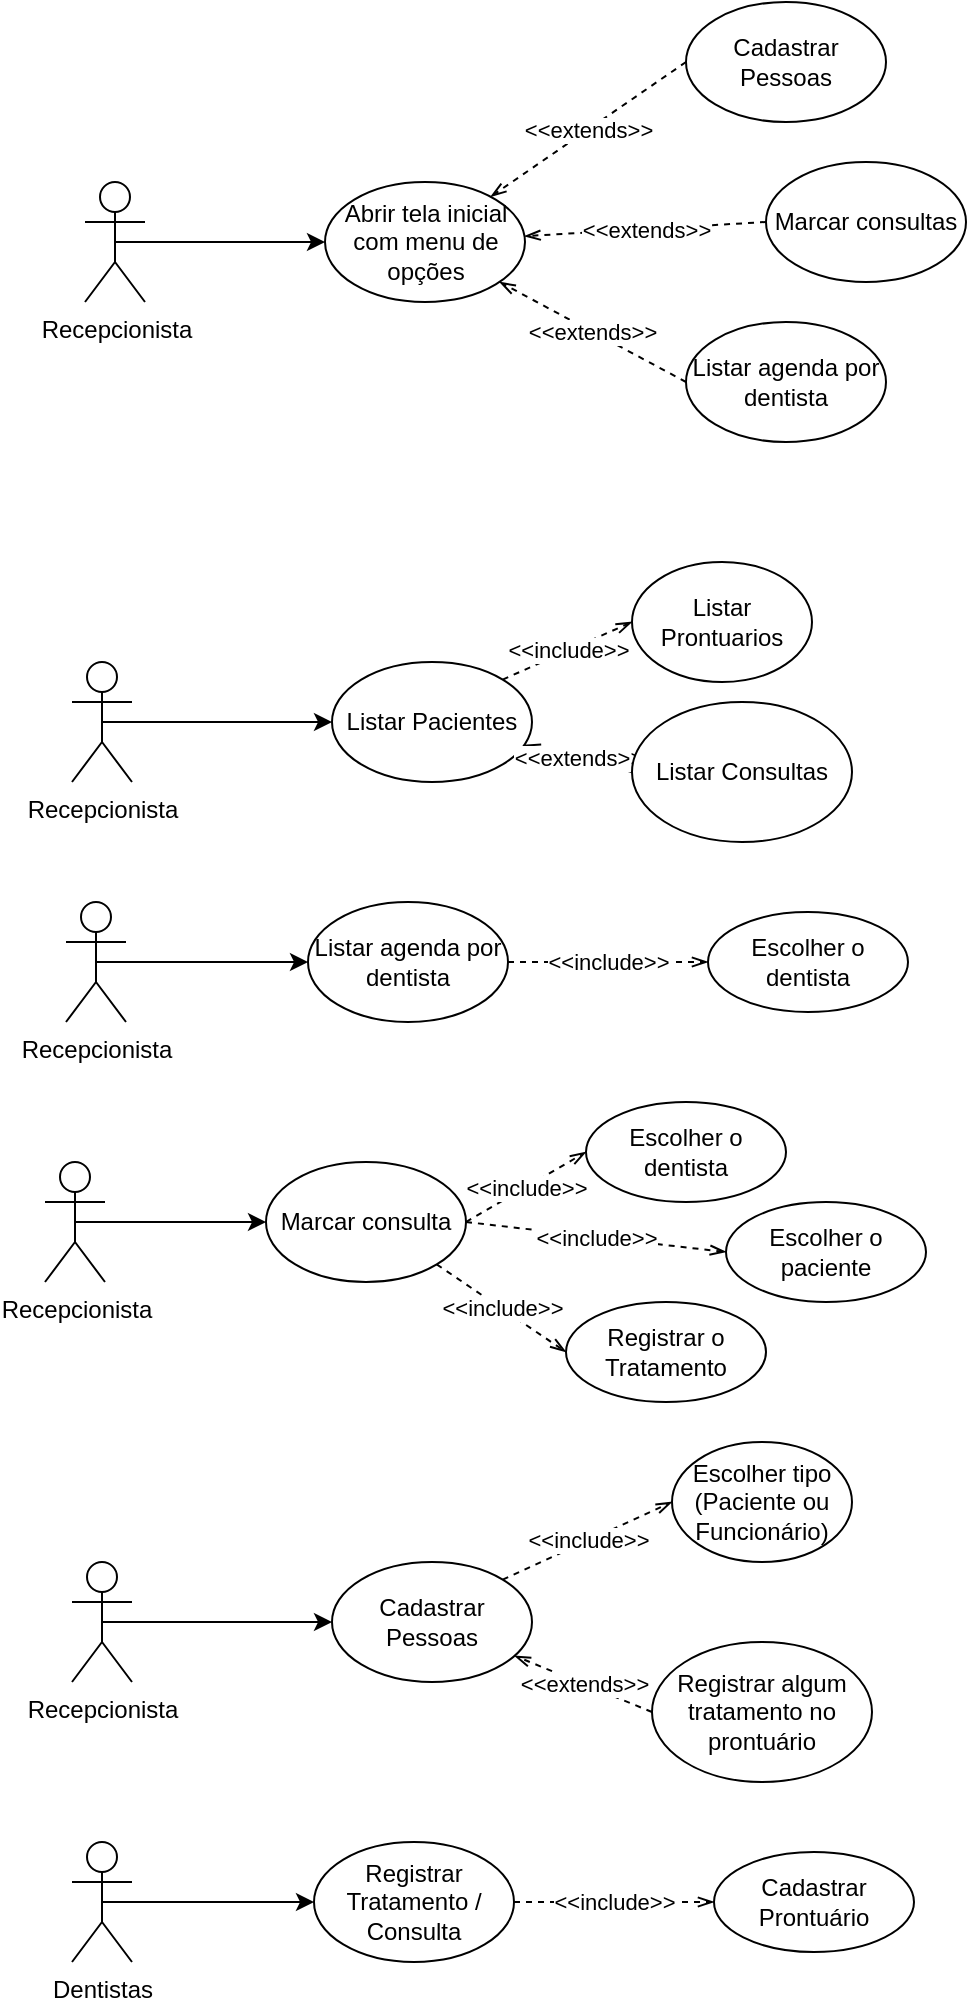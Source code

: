 <mxfile version="12.9.3" type="device"><diagram id="XwFvYuv_kGhR3PvkvoQd" name="Page-1"><mxGraphModel dx="868" dy="433" grid="1" gridSize="10" guides="1" tooltips="1" connect="1" arrows="1" fold="1" page="1" pageScale="1" pageWidth="827" pageHeight="1169" math="0" shadow="0"><root><mxCell id="0"/><mxCell id="1" parent="0"/><mxCell id="qprT6GtrKF4YWhgkiHP0-18" value="&amp;lt;&amp;lt;include&amp;gt;&amp;gt;" style="edgeStyle=none;rounded=0;orthogonalLoop=1;jettySize=auto;html=1;exitX=1;exitY=0;exitDx=0;exitDy=0;entryX=0;entryY=0.5;entryDx=0;entryDy=0;dashed=1;endArrow=openThin;endFill=0;" parent="1" source="qprT6GtrKF4YWhgkiHP0-1" target="qprT6GtrKF4YWhgkiHP0-4" edge="1"><mxGeometry relative="1" as="geometry"/></mxCell><mxCell id="qprT6GtrKF4YWhgkiHP0-1" value="Cadastrar Pessoas" style="ellipse;whiteSpace=wrap;html=1;" parent="1" vertex="1"><mxGeometry x="333" y="810" width="100" height="60" as="geometry"/></mxCell><mxCell id="qprT6GtrKF4YWhgkiHP0-2" value="Abrir tela inicial com menu de opções" style="ellipse;whiteSpace=wrap;html=1;" parent="1" vertex="1"><mxGeometry x="329.5" y="120" width="100" height="60" as="geometry"/></mxCell><mxCell id="qprT6GtrKF4YWhgkiHP0-19" value="&amp;lt;&amp;lt;include&amp;gt;&amp;gt;" style="edgeStyle=none;rounded=0;orthogonalLoop=1;jettySize=auto;html=1;exitX=1;exitY=0.5;exitDx=0;exitDy=0;entryX=0;entryY=0.5;entryDx=0;entryDy=0;dashed=1;endArrow=openThin;endFill=0;" parent="1" source="qprT6GtrKF4YWhgkiHP0-3" target="qprT6GtrKF4YWhgkiHP0-12" edge="1"><mxGeometry relative="1" as="geometry"/></mxCell><mxCell id="qprT6GtrKF4YWhgkiHP0-3" value="Registrar Tratamento / Consulta" style="ellipse;whiteSpace=wrap;html=1;" parent="1" vertex="1"><mxGeometry x="324" y="950" width="100" height="60" as="geometry"/></mxCell><mxCell id="qprT6GtrKF4YWhgkiHP0-4" value="Escolher tipo (Paciente ou Funcionário)" style="ellipse;whiteSpace=wrap;html=1;" parent="1" vertex="1"><mxGeometry x="503" y="750" width="90" height="60" as="geometry"/></mxCell><mxCell id="qprT6GtrKF4YWhgkiHP0-20" value="&amp;lt;&amp;lt;extends&amp;gt;&amp;gt;" style="edgeStyle=none;rounded=0;orthogonalLoop=1;jettySize=auto;html=1;exitX=0;exitY=0.5;exitDx=0;exitDy=0;dashed=1;endArrow=openThin;endFill=0;" parent="1" source="qprT6GtrKF4YWhgkiHP0-5" target="qprT6GtrKF4YWhgkiHP0-1" edge="1"><mxGeometry relative="1" as="geometry"/></mxCell><mxCell id="qprT6GtrKF4YWhgkiHP0-5" value="Registrar algum tratamento no prontuário" style="ellipse;whiteSpace=wrap;html=1;" parent="1" vertex="1"><mxGeometry x="493" y="850" width="110" height="70" as="geometry"/></mxCell><mxCell id="qprT6GtrKF4YWhgkiHP0-13" style="edgeStyle=orthogonalEdgeStyle;rounded=0;orthogonalLoop=1;jettySize=auto;html=1;exitX=0.5;exitY=0.5;exitDx=0;exitDy=0;exitPerimeter=0;entryX=0;entryY=0.5;entryDx=0;entryDy=0;" parent="1" source="qprT6GtrKF4YWhgkiHP0-6" target="qprT6GtrKF4YWhgkiHP0-2" edge="1"><mxGeometry relative="1" as="geometry"/></mxCell><mxCell id="qprT6GtrKF4YWhgkiHP0-6" value="Recepcionista" style="shape=umlActor;verticalLabelPosition=bottom;labelBackgroundColor=#ffffff;verticalAlign=top;html=1;" parent="1" vertex="1"><mxGeometry x="209.5" y="120" width="30" height="60" as="geometry"/></mxCell><mxCell id="qprT6GtrKF4YWhgkiHP0-17" value="&amp;lt;&amp;lt;extends&amp;gt;&amp;gt;" style="edgeStyle=none;rounded=0;orthogonalLoop=1;jettySize=auto;html=1;exitX=0;exitY=0.5;exitDx=0;exitDy=0;dashed=1;endArrow=openThin;endFill=0;" parent="1" source="qprT6GtrKF4YWhgkiHP0-8" target="qprT6GtrKF4YWhgkiHP0-2" edge="1"><mxGeometry relative="1" as="geometry"/></mxCell><mxCell id="qprT6GtrKF4YWhgkiHP0-8" value="Marcar consultas" style="ellipse;whiteSpace=wrap;html=1;" parent="1" vertex="1"><mxGeometry x="550" y="110" width="100" height="60" as="geometry"/></mxCell><mxCell id="qprT6GtrKF4YWhgkiHP0-14" style="edgeStyle=orthogonalEdgeStyle;rounded=0;orthogonalLoop=1;jettySize=auto;html=1;exitX=0.5;exitY=0.5;exitDx=0;exitDy=0;exitPerimeter=0;entryX=0;entryY=0.5;entryDx=0;entryDy=0;" parent="1" source="qprT6GtrKF4YWhgkiHP0-10" target="qprT6GtrKF4YWhgkiHP0-1" edge="1"><mxGeometry relative="1" as="geometry"/></mxCell><mxCell id="qprT6GtrKF4YWhgkiHP0-10" value="Recepcionista" style="shape=umlActor;verticalLabelPosition=bottom;labelBackgroundColor=#ffffff;verticalAlign=top;html=1;" parent="1" vertex="1"><mxGeometry x="203" y="810" width="30" height="60" as="geometry"/></mxCell><mxCell id="qprT6GtrKF4YWhgkiHP0-15" style="edgeStyle=orthogonalEdgeStyle;rounded=0;orthogonalLoop=1;jettySize=auto;html=1;exitX=0.5;exitY=0.5;exitDx=0;exitDy=0;exitPerimeter=0;entryX=0;entryY=0.5;entryDx=0;entryDy=0;" parent="1" source="qprT6GtrKF4YWhgkiHP0-11" target="qprT6GtrKF4YWhgkiHP0-3" edge="1"><mxGeometry relative="1" as="geometry"/></mxCell><mxCell id="qprT6GtrKF4YWhgkiHP0-11" value="Dentistas" style="shape=umlActor;verticalLabelPosition=bottom;labelBackgroundColor=#ffffff;verticalAlign=top;html=1;" parent="1" vertex="1"><mxGeometry x="203" y="950" width="30" height="60" as="geometry"/></mxCell><mxCell id="qprT6GtrKF4YWhgkiHP0-12" value="Cadastrar Prontuário" style="ellipse;whiteSpace=wrap;html=1;" parent="1" vertex="1"><mxGeometry x="524" y="955" width="100" height="50" as="geometry"/></mxCell><mxCell id="qprT6GtrKF4YWhgkiHP0-28" value="&amp;lt;&amp;lt;include&amp;gt;&amp;gt;" style="edgeStyle=none;rounded=0;orthogonalLoop=1;jettySize=auto;html=1;exitX=1;exitY=0;exitDx=0;exitDy=0;entryX=0;entryY=0.5;entryDx=0;entryDy=0;dashed=1;endArrow=openThin;endFill=0;" parent="1" source="qprT6GtrKF4YWhgkiHP0-29" target="qprT6GtrKF4YWhgkiHP0-30" edge="1"><mxGeometry relative="1" as="geometry"/></mxCell><mxCell id="qprT6GtrKF4YWhgkiHP0-29" value="Listar Pacientes" style="ellipse;whiteSpace=wrap;html=1;" parent="1" vertex="1"><mxGeometry x="333" y="360" width="100" height="60" as="geometry"/></mxCell><mxCell id="qprT6GtrKF4YWhgkiHP0-30" value="Listar Prontuarios" style="ellipse;whiteSpace=wrap;html=1;" parent="1" vertex="1"><mxGeometry x="483" y="310" width="90" height="60" as="geometry"/></mxCell><mxCell id="qprT6GtrKF4YWhgkiHP0-31" value="&amp;lt;&amp;lt;extends&amp;gt;&amp;gt;" style="edgeStyle=none;rounded=0;orthogonalLoop=1;jettySize=auto;html=1;exitX=0;exitY=0.5;exitDx=0;exitDy=0;dashed=1;endArrow=openThin;endFill=0;" parent="1" source="qprT6GtrKF4YWhgkiHP0-32" target="qprT6GtrKF4YWhgkiHP0-29" edge="1"><mxGeometry relative="1" as="geometry"/></mxCell><mxCell id="qprT6GtrKF4YWhgkiHP0-32" value="Listar Consultas" style="ellipse;whiteSpace=wrap;html=1;" parent="1" vertex="1"><mxGeometry x="483" y="380" width="110" height="70" as="geometry"/></mxCell><mxCell id="qprT6GtrKF4YWhgkiHP0-33" style="edgeStyle=orthogonalEdgeStyle;rounded=0;orthogonalLoop=1;jettySize=auto;html=1;exitX=0.5;exitY=0.5;exitDx=0;exitDy=0;exitPerimeter=0;entryX=0;entryY=0.5;entryDx=0;entryDy=0;" parent="1" source="qprT6GtrKF4YWhgkiHP0-34" target="qprT6GtrKF4YWhgkiHP0-29" edge="1"><mxGeometry relative="1" as="geometry"/></mxCell><mxCell id="qprT6GtrKF4YWhgkiHP0-34" value="Recepcionista" style="shape=umlActor;verticalLabelPosition=bottom;labelBackgroundColor=#ffffff;verticalAlign=top;html=1;" parent="1" vertex="1"><mxGeometry x="203" y="360" width="30" height="60" as="geometry"/></mxCell><mxCell id="qprT6GtrKF4YWhgkiHP0-44" value="&amp;lt;&amp;lt;include&amp;gt;&amp;gt;" style="edgeStyle=none;rounded=0;orthogonalLoop=1;jettySize=auto;html=1;exitX=1;exitY=0.5;exitDx=0;exitDy=0;entryX=0;entryY=0.5;entryDx=0;entryDy=0;dashed=1;endArrow=openThin;endFill=0;" parent="1" source="qprT6GtrKF4YWhgkiHP0-45" target="qprT6GtrKF4YWhgkiHP0-48" edge="1"><mxGeometry relative="1" as="geometry"/></mxCell><mxCell id="qprT6GtrKF4YWhgkiHP0-45" value="Listar agenda por dentista" style="ellipse;whiteSpace=wrap;html=1;" parent="1" vertex="1"><mxGeometry x="321" y="480" width="100" height="60" as="geometry"/></mxCell><mxCell id="qprT6GtrKF4YWhgkiHP0-46" style="edgeStyle=orthogonalEdgeStyle;rounded=0;orthogonalLoop=1;jettySize=auto;html=1;exitX=0.5;exitY=0.5;exitDx=0;exitDy=0;exitPerimeter=0;entryX=0;entryY=0.5;entryDx=0;entryDy=0;" parent="1" source="qprT6GtrKF4YWhgkiHP0-47" target="qprT6GtrKF4YWhgkiHP0-45" edge="1"><mxGeometry relative="1" as="geometry"/></mxCell><mxCell id="qprT6GtrKF4YWhgkiHP0-47" value="Recepcionista" style="shape=umlActor;verticalLabelPosition=bottom;labelBackgroundColor=#ffffff;verticalAlign=top;html=1;" parent="1" vertex="1"><mxGeometry x="200" y="480" width="30" height="60" as="geometry"/></mxCell><mxCell id="qprT6GtrKF4YWhgkiHP0-48" value="Escolher o dentista" style="ellipse;whiteSpace=wrap;html=1;" parent="1" vertex="1"><mxGeometry x="521" y="485" width="100" height="50" as="geometry"/></mxCell><mxCell id="qprT6GtrKF4YWhgkiHP0-49" value="&amp;lt;&amp;lt;include&amp;gt;&amp;gt;" style="edgeStyle=none;rounded=0;orthogonalLoop=1;jettySize=auto;html=1;exitX=1;exitY=0.5;exitDx=0;exitDy=0;entryX=0;entryY=0.5;entryDx=0;entryDy=0;dashed=1;endArrow=openThin;endFill=0;" parent="1" source="qprT6GtrKF4YWhgkiHP0-50" target="qprT6GtrKF4YWhgkiHP0-53" edge="1"><mxGeometry relative="1" as="geometry"/></mxCell><mxCell id="qprT6GtrKF4YWhgkiHP0-56" value="&amp;lt;&amp;lt;include&amp;gt;&amp;gt;" style="edgeStyle=none;rounded=0;orthogonalLoop=1;jettySize=auto;html=1;exitX=1;exitY=0.5;exitDx=0;exitDy=0;entryX=0;entryY=0.5;entryDx=0;entryDy=0;dashed=1;endArrow=openThin;endFill=0;" parent="1" source="qprT6GtrKF4YWhgkiHP0-50" target="qprT6GtrKF4YWhgkiHP0-54" edge="1"><mxGeometry relative="1" as="geometry"/></mxCell><mxCell id="qprT6GtrKF4YWhgkiHP0-57" value="&amp;lt;&amp;lt;include&amp;gt;&amp;gt;" style="edgeStyle=none;rounded=0;orthogonalLoop=1;jettySize=auto;html=1;exitX=1;exitY=1;exitDx=0;exitDy=0;entryX=0;entryY=0.5;entryDx=0;entryDy=0;dashed=1;endArrow=openThin;endFill=0;" parent="1" source="qprT6GtrKF4YWhgkiHP0-50" target="qprT6GtrKF4YWhgkiHP0-55" edge="1"><mxGeometry relative="1" as="geometry"/></mxCell><mxCell id="qprT6GtrKF4YWhgkiHP0-50" value="Marcar consulta" style="ellipse;whiteSpace=wrap;html=1;" parent="1" vertex="1"><mxGeometry x="300" y="610" width="100" height="60" as="geometry"/></mxCell><mxCell id="qprT6GtrKF4YWhgkiHP0-51" style="edgeStyle=orthogonalEdgeStyle;rounded=0;orthogonalLoop=1;jettySize=auto;html=1;exitX=0.5;exitY=0.5;exitDx=0;exitDy=0;exitPerimeter=0;entryX=0;entryY=0.5;entryDx=0;entryDy=0;" parent="1" source="qprT6GtrKF4YWhgkiHP0-52" target="qprT6GtrKF4YWhgkiHP0-50" edge="1"><mxGeometry relative="1" as="geometry"/></mxCell><mxCell id="qprT6GtrKF4YWhgkiHP0-52" value="Recepcionista" style="shape=umlActor;verticalLabelPosition=bottom;labelBackgroundColor=#ffffff;verticalAlign=top;html=1;" parent="1" vertex="1"><mxGeometry x="189.5" y="610" width="30" height="60" as="geometry"/></mxCell><mxCell id="qprT6GtrKF4YWhgkiHP0-53" value="Escolher o dentista" style="ellipse;whiteSpace=wrap;html=1;" parent="1" vertex="1"><mxGeometry x="460" y="580" width="100" height="50" as="geometry"/></mxCell><mxCell id="qprT6GtrKF4YWhgkiHP0-54" value="Escolher o paciente" style="ellipse;whiteSpace=wrap;html=1;" parent="1" vertex="1"><mxGeometry x="530" y="630" width="100" height="50" as="geometry"/></mxCell><mxCell id="qprT6GtrKF4YWhgkiHP0-55" value="Registrar o Tratamento" style="ellipse;whiteSpace=wrap;html=1;" parent="1" vertex="1"><mxGeometry x="450" y="680" width="100" height="50" as="geometry"/></mxCell><mxCell id="qprT6GtrKF4YWhgkiHP0-63" value="&amp;lt;&amp;lt;extends&amp;gt;&amp;gt;" style="edgeStyle=none;rounded=0;orthogonalLoop=1;jettySize=auto;html=1;exitX=0;exitY=0.5;exitDx=0;exitDy=0;dashed=1;endArrow=openThin;endFill=0;" parent="1" source="qprT6GtrKF4YWhgkiHP0-58" target="qprT6GtrKF4YWhgkiHP0-2" edge="1"><mxGeometry relative="1" as="geometry"/></mxCell><mxCell id="qprT6GtrKF4YWhgkiHP0-58" value="Listar agenda por dentista" style="ellipse;whiteSpace=wrap;html=1;" parent="1" vertex="1"><mxGeometry x="510" y="190" width="100" height="60" as="geometry"/></mxCell><mxCell id="qprT6GtrKF4YWhgkiHP0-64" value="&amp;lt;&amp;lt;extends&amp;gt;&amp;gt;" style="edgeStyle=none;rounded=0;orthogonalLoop=1;jettySize=auto;html=1;exitX=0;exitY=0.5;exitDx=0;exitDy=0;dashed=1;endArrow=openThin;endFill=0;" parent="1" source="qprT6GtrKF4YWhgkiHP0-61" target="qprT6GtrKF4YWhgkiHP0-2" edge="1"><mxGeometry relative="1" as="geometry"/></mxCell><mxCell id="qprT6GtrKF4YWhgkiHP0-61" value="Cadastrar Pessoas" style="ellipse;whiteSpace=wrap;html=1;" parent="1" vertex="1"><mxGeometry x="510" y="30" width="100" height="60" as="geometry"/></mxCell></root></mxGraphModel></diagram></mxfile>